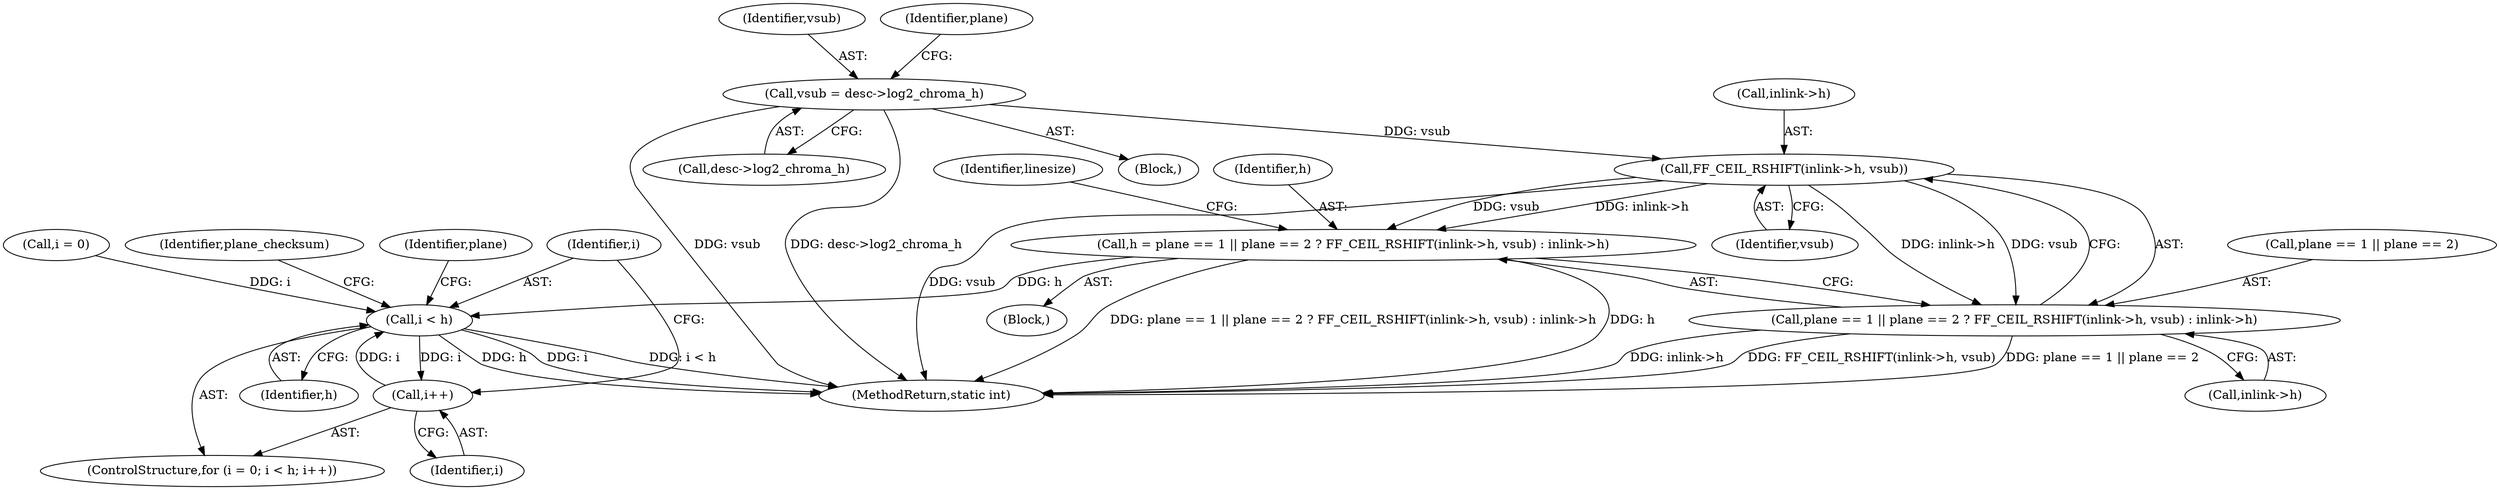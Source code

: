 digraph "0_FFmpeg_e43a0a232dbf6d3c161823c2e07c52e76227a1bc_9@pointer" {
"1000186" [label="(Call,FF_CEIL_RSHIFT(inlink->h, vsub))"];
"1000129" [label="(Call,vsub = desc->log2_chroma_h)"];
"1000176" [label="(Call,h = plane == 1 || plane == 2 ? FF_CEIL_RSHIFT(inlink->h, vsub) : inlink->h)"];
"1000204" [label="(Call,i < h)"];
"1000207" [label="(Call,i++)"];
"1000178" [label="(Call,plane == 1 || plane == 2 ? FF_CEIL_RSHIFT(inlink->h, vsub) : inlink->h)"];
"1000130" [label="(Identifier,vsub)"];
"1000206" [label="(Identifier,h)"];
"1000204" [label="(Call,i < h)"];
"1000179" [label="(Call,plane == 1 || plane == 2)"];
"1000136" [label="(Identifier,plane)"];
"1000196" [label="(Identifier,linesize)"];
"1000212" [label="(Identifier,plane_checksum)"];
"1000205" [label="(Identifier,i)"];
"1000178" [label="(Call,plane == 1 || plane == 2 ? FF_CEIL_RSHIFT(inlink->h, vsub) : inlink->h)"];
"1000207" [label="(Call,i++)"];
"1000191" [label="(Call,inlink->h)"];
"1000129" [label="(Call,vsub = desc->log2_chroma_h)"];
"1000190" [label="(Identifier,vsub)"];
"1000186" [label="(Call,FF_CEIL_RSHIFT(inlink->h, vsub))"];
"1000208" [label="(Identifier,i)"];
"1000176" [label="(Call,h = plane == 1 || plane == 2 ? FF_CEIL_RSHIFT(inlink->h, vsub) : inlink->h)"];
"1000187" [label="(Call,inlink->h)"];
"1000131" [label="(Call,desc->log2_chroma_h)"];
"1000200" [label="(ControlStructure,for (i = 0; i < h; i++))"];
"1000201" [label="(Call,i = 0)"];
"1000177" [label="(Identifier,h)"];
"1000155" [label="(Block,)"];
"1000154" [label="(Identifier,plane)"];
"1000338" [label="(MethodReturn,static int)"];
"1000105" [label="(Block,)"];
"1000186" -> "1000178"  [label="AST: "];
"1000186" -> "1000190"  [label="CFG: "];
"1000187" -> "1000186"  [label="AST: "];
"1000190" -> "1000186"  [label="AST: "];
"1000178" -> "1000186"  [label="CFG: "];
"1000186" -> "1000338"  [label="DDG: vsub"];
"1000186" -> "1000176"  [label="DDG: inlink->h"];
"1000186" -> "1000176"  [label="DDG: vsub"];
"1000186" -> "1000178"  [label="DDG: inlink->h"];
"1000186" -> "1000178"  [label="DDG: vsub"];
"1000129" -> "1000186"  [label="DDG: vsub"];
"1000129" -> "1000105"  [label="AST: "];
"1000129" -> "1000131"  [label="CFG: "];
"1000130" -> "1000129"  [label="AST: "];
"1000131" -> "1000129"  [label="AST: "];
"1000136" -> "1000129"  [label="CFG: "];
"1000129" -> "1000338"  [label="DDG: vsub"];
"1000129" -> "1000338"  [label="DDG: desc->log2_chroma_h"];
"1000176" -> "1000155"  [label="AST: "];
"1000176" -> "1000178"  [label="CFG: "];
"1000177" -> "1000176"  [label="AST: "];
"1000178" -> "1000176"  [label="AST: "];
"1000196" -> "1000176"  [label="CFG: "];
"1000176" -> "1000338"  [label="DDG: plane == 1 || plane == 2 ? FF_CEIL_RSHIFT(inlink->h, vsub) : inlink->h"];
"1000176" -> "1000338"  [label="DDG: h"];
"1000176" -> "1000204"  [label="DDG: h"];
"1000204" -> "1000200"  [label="AST: "];
"1000204" -> "1000206"  [label="CFG: "];
"1000205" -> "1000204"  [label="AST: "];
"1000206" -> "1000204"  [label="AST: "];
"1000212" -> "1000204"  [label="CFG: "];
"1000154" -> "1000204"  [label="CFG: "];
"1000204" -> "1000338"  [label="DDG: h"];
"1000204" -> "1000338"  [label="DDG: i"];
"1000204" -> "1000338"  [label="DDG: i < h"];
"1000207" -> "1000204"  [label="DDG: i"];
"1000201" -> "1000204"  [label="DDG: i"];
"1000204" -> "1000207"  [label="DDG: i"];
"1000207" -> "1000200"  [label="AST: "];
"1000207" -> "1000208"  [label="CFG: "];
"1000208" -> "1000207"  [label="AST: "];
"1000205" -> "1000207"  [label="CFG: "];
"1000178" -> "1000191"  [label="CFG: "];
"1000179" -> "1000178"  [label="AST: "];
"1000191" -> "1000178"  [label="AST: "];
"1000178" -> "1000338"  [label="DDG: FF_CEIL_RSHIFT(inlink->h, vsub)"];
"1000178" -> "1000338"  [label="DDG: plane == 1 || plane == 2"];
"1000178" -> "1000338"  [label="DDG: inlink->h"];
}
